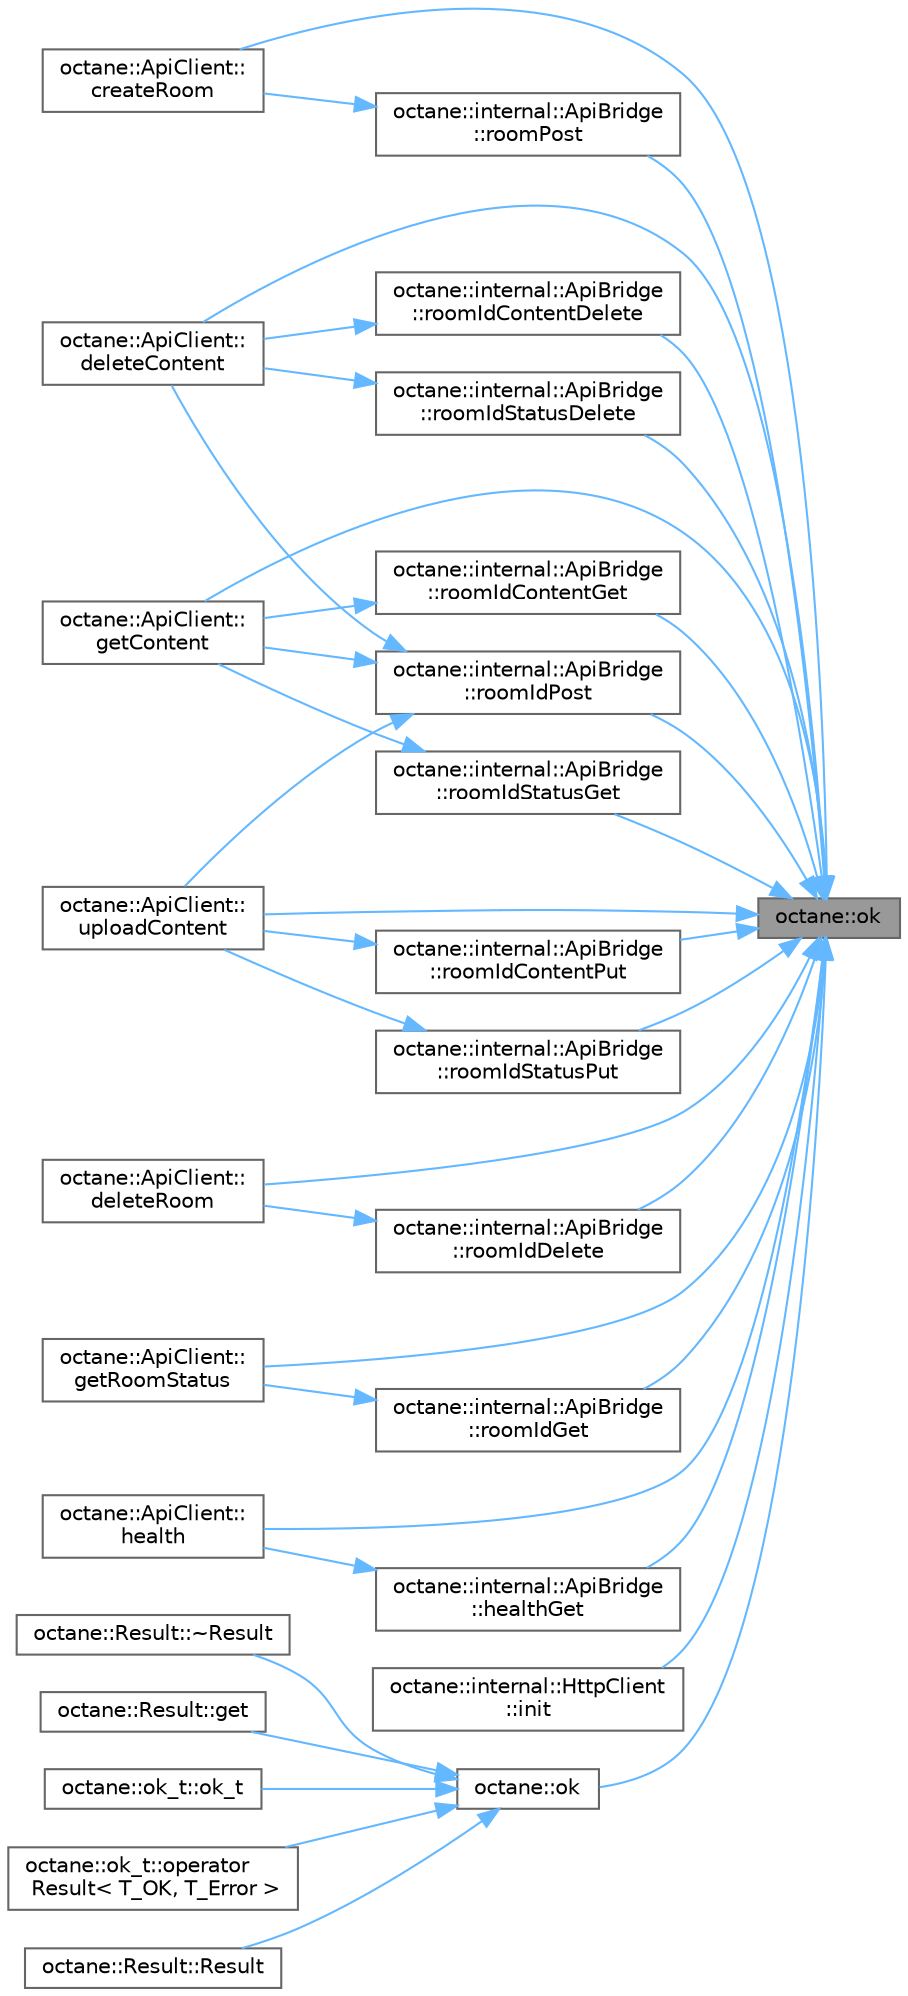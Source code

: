 digraph "octane::ok"
{
 // LATEX_PDF_SIZE
  bgcolor="transparent";
  edge [fontname=Helvetica,fontsize=10,labelfontname=Helvetica,labelfontsize=10];
  node [fontname=Helvetica,fontsize=10,shape=box,height=0.2,width=0.4];
  rankdir="RL";
  Node1 [label="octane::ok",height=0.2,width=0.4,color="gray40", fillcolor="grey60", style="filled", fontcolor="black",tooltip="Utitlity function used when the normal state type is _."];
  Node1 -> Node2 [dir="back",color="steelblue1",style="solid"];
  Node2 [label="octane::ApiClient::\lcreateRoom",height=0.2,width=0.4,color="grey40", fillcolor="white", style="filled",URL="$classoctane_1_1_api_client.html#a62b656d21ec4eb86a2cad9caaf5423df",tooltip="Create a room."];
  Node1 -> Node3 [dir="back",color="steelblue1",style="solid"];
  Node3 [label="octane::ApiClient::\ldeleteContent",height=0.2,width=0.4,color="grey40", fillcolor="white", style="filled",URL="$classoctane_1_1_api_client.html#a281c1632699c75eef4dce4e0ce32e559",tooltip="Delete content from the room."];
  Node1 -> Node4 [dir="back",color="steelblue1",style="solid"];
  Node4 [label="octane::ApiClient::\ldeleteRoom",height=0.2,width=0.4,color="grey40", fillcolor="white", style="filled",URL="$classoctane_1_1_api_client.html#a13ede84235b6e7f2eac352fb4c0f4719",tooltip="Delete the room."];
  Node1 -> Node5 [dir="back",color="steelblue1",style="solid"];
  Node5 [label="octane::ApiClient::\lgetContent",height=0.2,width=0.4,color="grey40", fillcolor="white", style="filled",URL="$classoctane_1_1_api_client.html#aad50514035736da26c1a3f826f68c98b",tooltip="Return content in the room."];
  Node1 -> Node6 [dir="back",color="steelblue1",style="solid"];
  Node6 [label="octane::ApiClient::\lgetRoomStatus",height=0.2,width=0.4,color="grey40", fillcolor="white", style="filled",URL="$classoctane_1_1_api_client.html#a33e36c2ab52815cf4c7fefa3e1f7b5aa",tooltip="Get the room's status."];
  Node1 -> Node7 [dir="back",color="steelblue1",style="solid"];
  Node7 [label="octane::ApiClient::\lhealth",height=0.2,width=0.4,color="grey40", fillcolor="white", style="filled",URL="$classoctane_1_1_api_client.html#a93ff968043aca8a60231e7b218689d9b",tooltip="Return the server's status."];
  Node1 -> Node8 [dir="back",color="steelblue1",style="solid"];
  Node8 [label="octane::internal::ApiBridge\l::healthGet",height=0.2,width=0.4,color="grey40", fillcolor="white", style="filled",URL="$classoctane_1_1internal_1_1_api_bridge.html#a5ba018c516d67ccf9d3bd603cb1a0935",tooltip="use get method for /health"];
  Node8 -> Node7 [dir="back",color="steelblue1",style="solid"];
  Node1 -> Node9 [dir="back",color="steelblue1",style="solid"];
  Node9 [label="octane::internal::HttpClient\l::init",height=0.2,width=0.4,color="grey40", fillcolor="white", style="filled",URL="$classoctane_1_1internal_1_1_http_client.html#ae637622c392e4cf4ac4c9f33f71b0443",tooltip=" "];
  Node1 -> Node10 [dir="back",color="steelblue1",style="solid"];
  Node10 [label="octane::ok",height=0.2,width=0.4,color="grey40", fillcolor="white", style="filled",URL="$namespaceoctane.html#a3f017b1c4b4453a03510ba4f01e6668a",tooltip="Utility function used to construct normal state values."];
  Node10 -> Node11 [dir="back",color="steelblue1",style="solid"];
  Node11 [label="octane::Result::get",height=0.2,width=0.4,color="grey40", fillcolor="white", style="filled",URL="$classoctane_1_1_result.html#aa73cd832003f87fa7eb73531bddc7e30",tooltip="Get the value of normal state as a constant."];
  Node10 -> Node12 [dir="back",color="steelblue1",style="solid"];
  Node12 [label="octane::ok_t::ok_t",height=0.2,width=0.4,color="grey40", fillcolor="white", style="filled",URL="$classoctane_1_1ok__t.html#a2ae4f28e289ef05b67afb38d58e83cb6",tooltip=" "];
  Node10 -> Node13 [dir="back",color="steelblue1",style="solid"];
  Node13 [label="octane::ok_t::operator\l Result\< T_OK, T_Error \>",height=0.2,width=0.4,color="grey40", fillcolor="white", style="filled",URL="$classoctane_1_1ok__t.html#a630469510a2cba69f993ee977f0c9a9f",tooltip=" "];
  Node10 -> Node14 [dir="back",color="steelblue1",style="solid"];
  Node14 [label="octane::Result::Result",height=0.2,width=0.4,color="grey40", fillcolor="white", style="filled",URL="$classoctane_1_1_result.html#a75e8a3bfab37da3e786cfdd9c7348d43",tooltip=" "];
  Node10 -> Node15 [dir="back",color="steelblue1",style="solid"];
  Node15 [label="octane::Result::~Result",height=0.2,width=0.4,color="grey40", fillcolor="white", style="filled",URL="$classoctane_1_1_result.html#a51e56850275cb524d62ad79cfbe74f7b",tooltip=" "];
  Node1 -> Node16 [dir="back",color="steelblue1",style="solid"];
  Node16 [label="octane::internal::ApiBridge\l::roomIdContentDelete",height=0.2,width=0.4,color="grey40", fillcolor="white", style="filled",URL="$classoctane_1_1internal_1_1_api_bridge.html#a8cede5a0248ff2662e179b8a2b19b8b2",tooltip="use delete method for /room/{id}/content"];
  Node16 -> Node3 [dir="back",color="steelblue1",style="solid"];
  Node1 -> Node17 [dir="back",color="steelblue1",style="solid"];
  Node17 [label="octane::internal::ApiBridge\l::roomIdContentGet",height=0.2,width=0.4,color="grey40", fillcolor="white", style="filled",URL="$classoctane_1_1internal_1_1_api_bridge.html#ae5236ca6f694a95f302a881758e16b20",tooltip="use get method for /room/{id}/content"];
  Node17 -> Node5 [dir="back",color="steelblue1",style="solid"];
  Node1 -> Node18 [dir="back",color="steelblue1",style="solid"];
  Node18 [label="octane::internal::ApiBridge\l::roomIdContentPut",height=0.2,width=0.4,color="grey40", fillcolor="white", style="filled",URL="$classoctane_1_1internal_1_1_api_bridge.html#a55f1f244706c935e38545e5f66308753",tooltip="use put method for /room/{id}/content"];
  Node18 -> Node19 [dir="back",color="steelblue1",style="solid"];
  Node19 [label="octane::ApiClient::\luploadContent",height=0.2,width=0.4,color="grey40", fillcolor="white", style="filled",URL="$classoctane_1_1_api_client.html#a36f0bbb4e8408949067cd90db4ce78e2",tooltip="Upload content to the room."];
  Node1 -> Node20 [dir="back",color="steelblue1",style="solid"];
  Node20 [label="octane::internal::ApiBridge\l::roomIdDelete",height=0.2,width=0.4,color="grey40", fillcolor="white", style="filled",URL="$classoctane_1_1internal_1_1_api_bridge.html#aa83124ddc28125ae40dd2e6da0f29061",tooltip="use delete method for /room/{id}"];
  Node20 -> Node4 [dir="back",color="steelblue1",style="solid"];
  Node1 -> Node21 [dir="back",color="steelblue1",style="solid"];
  Node21 [label="octane::internal::ApiBridge\l::roomIdGet",height=0.2,width=0.4,color="grey40", fillcolor="white", style="filled",URL="$classoctane_1_1internal_1_1_api_bridge.html#afb7b22629f6212edad71b7289ddc6618",tooltip="use get method for /room/{id}"];
  Node21 -> Node6 [dir="back",color="steelblue1",style="solid"];
  Node1 -> Node22 [dir="back",color="steelblue1",style="solid"];
  Node22 [label="octane::internal::ApiBridge\l::roomIdPost",height=0.2,width=0.4,color="grey40", fillcolor="white", style="filled",URL="$classoctane_1_1internal_1_1_api_bridge.html#abad3e1c394ae37e3538a2ba32b8f06ab",tooltip="use post method for /room/{id}"];
  Node22 -> Node3 [dir="back",color="steelblue1",style="solid"];
  Node22 -> Node5 [dir="back",color="steelblue1",style="solid"];
  Node22 -> Node19 [dir="back",color="steelblue1",style="solid"];
  Node1 -> Node23 [dir="back",color="steelblue1",style="solid"];
  Node23 [label="octane::internal::ApiBridge\l::roomIdStatusDelete",height=0.2,width=0.4,color="grey40", fillcolor="white", style="filled",URL="$classoctane_1_1internal_1_1_api_bridge.html#a5b01879a21e410469c4e8a7494ae0f6c",tooltip="use delete method for /room/{id}/status"];
  Node23 -> Node3 [dir="back",color="steelblue1",style="solid"];
  Node1 -> Node24 [dir="back",color="steelblue1",style="solid"];
  Node24 [label="octane::internal::ApiBridge\l::roomIdStatusGet",height=0.2,width=0.4,color="grey40", fillcolor="white", style="filled",URL="$classoctane_1_1internal_1_1_api_bridge.html#a01f98886f7272847b83c6c56b0af6fd6",tooltip="use get method for /room/{id}/status"];
  Node24 -> Node5 [dir="back",color="steelblue1",style="solid"];
  Node1 -> Node25 [dir="back",color="steelblue1",style="solid"];
  Node25 [label="octane::internal::ApiBridge\l::roomIdStatusPut",height=0.2,width=0.4,color="grey40", fillcolor="white", style="filled",URL="$classoctane_1_1internal_1_1_api_bridge.html#a0e57b82c4d1afa56a8877eac44750d49",tooltip="use put method for /room/{id}/status"];
  Node25 -> Node19 [dir="back",color="steelblue1",style="solid"];
  Node1 -> Node26 [dir="back",color="steelblue1",style="solid"];
  Node26 [label="octane::internal::ApiBridge\l::roomPost",height=0.2,width=0.4,color="grey40", fillcolor="white", style="filled",URL="$classoctane_1_1internal_1_1_api_bridge.html#ae717c194d35ff413c9bd93566d8077a6",tooltip="use post method for /room"];
  Node26 -> Node2 [dir="back",color="steelblue1",style="solid"];
  Node1 -> Node19 [dir="back",color="steelblue1",style="solid"];
}
